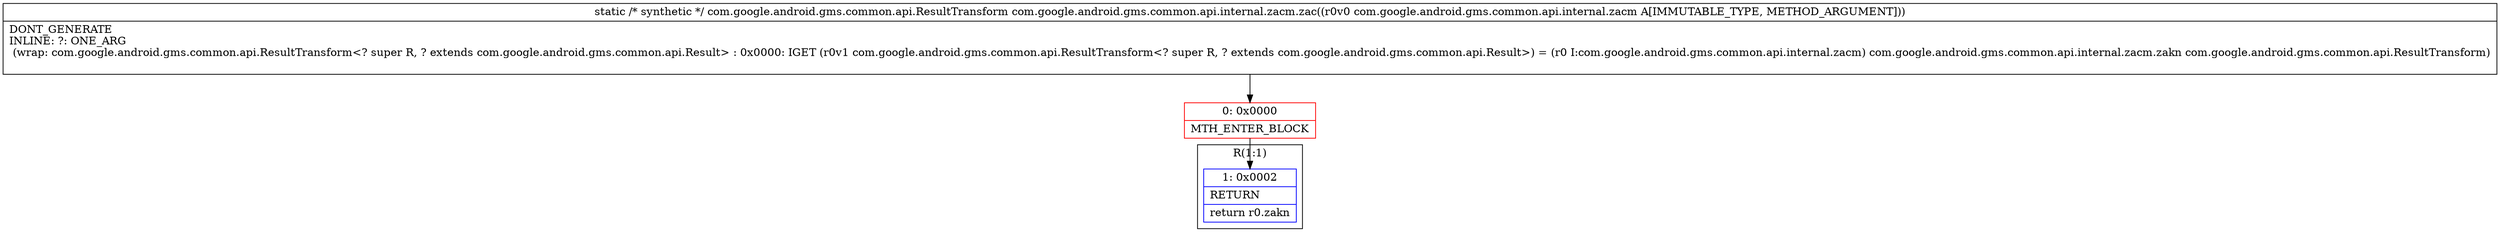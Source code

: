 digraph "CFG forcom.google.android.gms.common.api.internal.zacm.zac(Lcom\/google\/android\/gms\/common\/api\/internal\/zacm;)Lcom\/google\/android\/gms\/common\/api\/ResultTransform;" {
subgraph cluster_Region_683934788 {
label = "R(1:1)";
node [shape=record,color=blue];
Node_1 [shape=record,label="{1\:\ 0x0002|RETURN\l|return r0.zakn\l}"];
}
Node_0 [shape=record,color=red,label="{0\:\ 0x0000|MTH_ENTER_BLOCK\l}"];
MethodNode[shape=record,label="{static \/* synthetic *\/ com.google.android.gms.common.api.ResultTransform com.google.android.gms.common.api.internal.zacm.zac((r0v0 com.google.android.gms.common.api.internal.zacm A[IMMUTABLE_TYPE, METHOD_ARGUMENT]))  | DONT_GENERATE\lINLINE: ?: ONE_ARG  \l  (wrap: com.google.android.gms.common.api.ResultTransform\<? super R, ? extends com.google.android.gms.common.api.Result\> : 0x0000: IGET  (r0v1 com.google.android.gms.common.api.ResultTransform\<? super R, ? extends com.google.android.gms.common.api.Result\>) = (r0 I:com.google.android.gms.common.api.internal.zacm) com.google.android.gms.common.api.internal.zacm.zakn com.google.android.gms.common.api.ResultTransform)\l\l}"];
MethodNode -> Node_0;
Node_0 -> Node_1;
}


